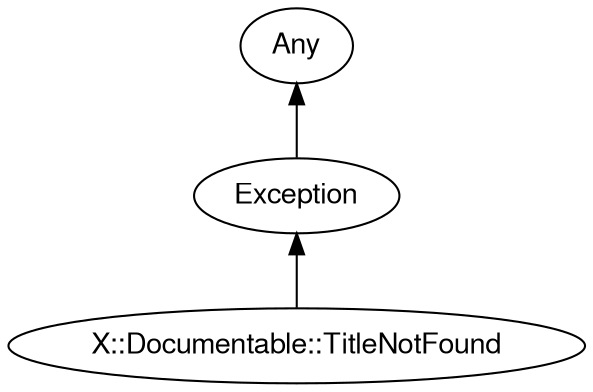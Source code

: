 digraph "perl6-type-graph" {
    rankdir=BT;
    splines=polyline;
    overlap=false; 
    // Types
    "X::Documentable::TitleNotFound" [color="#000000", fontcolor="#000000", href="/type/X::Documentable::TitleNotFound", fontname="FreeSans"];
    "Any" [color="#000000", fontcolor="#000000", href="/type/Any", fontname="FreeSans"];
    "Exception" [color="#000000", fontcolor="#000000", href="/type/Exception", fontname="FreeSans"];

    // Superclasses
    "X::Documentable::TitleNotFound" -> "Exception" [color="#000000"];
    "Exception" -> "Any" [color="#000000"];

    // Roles
}
